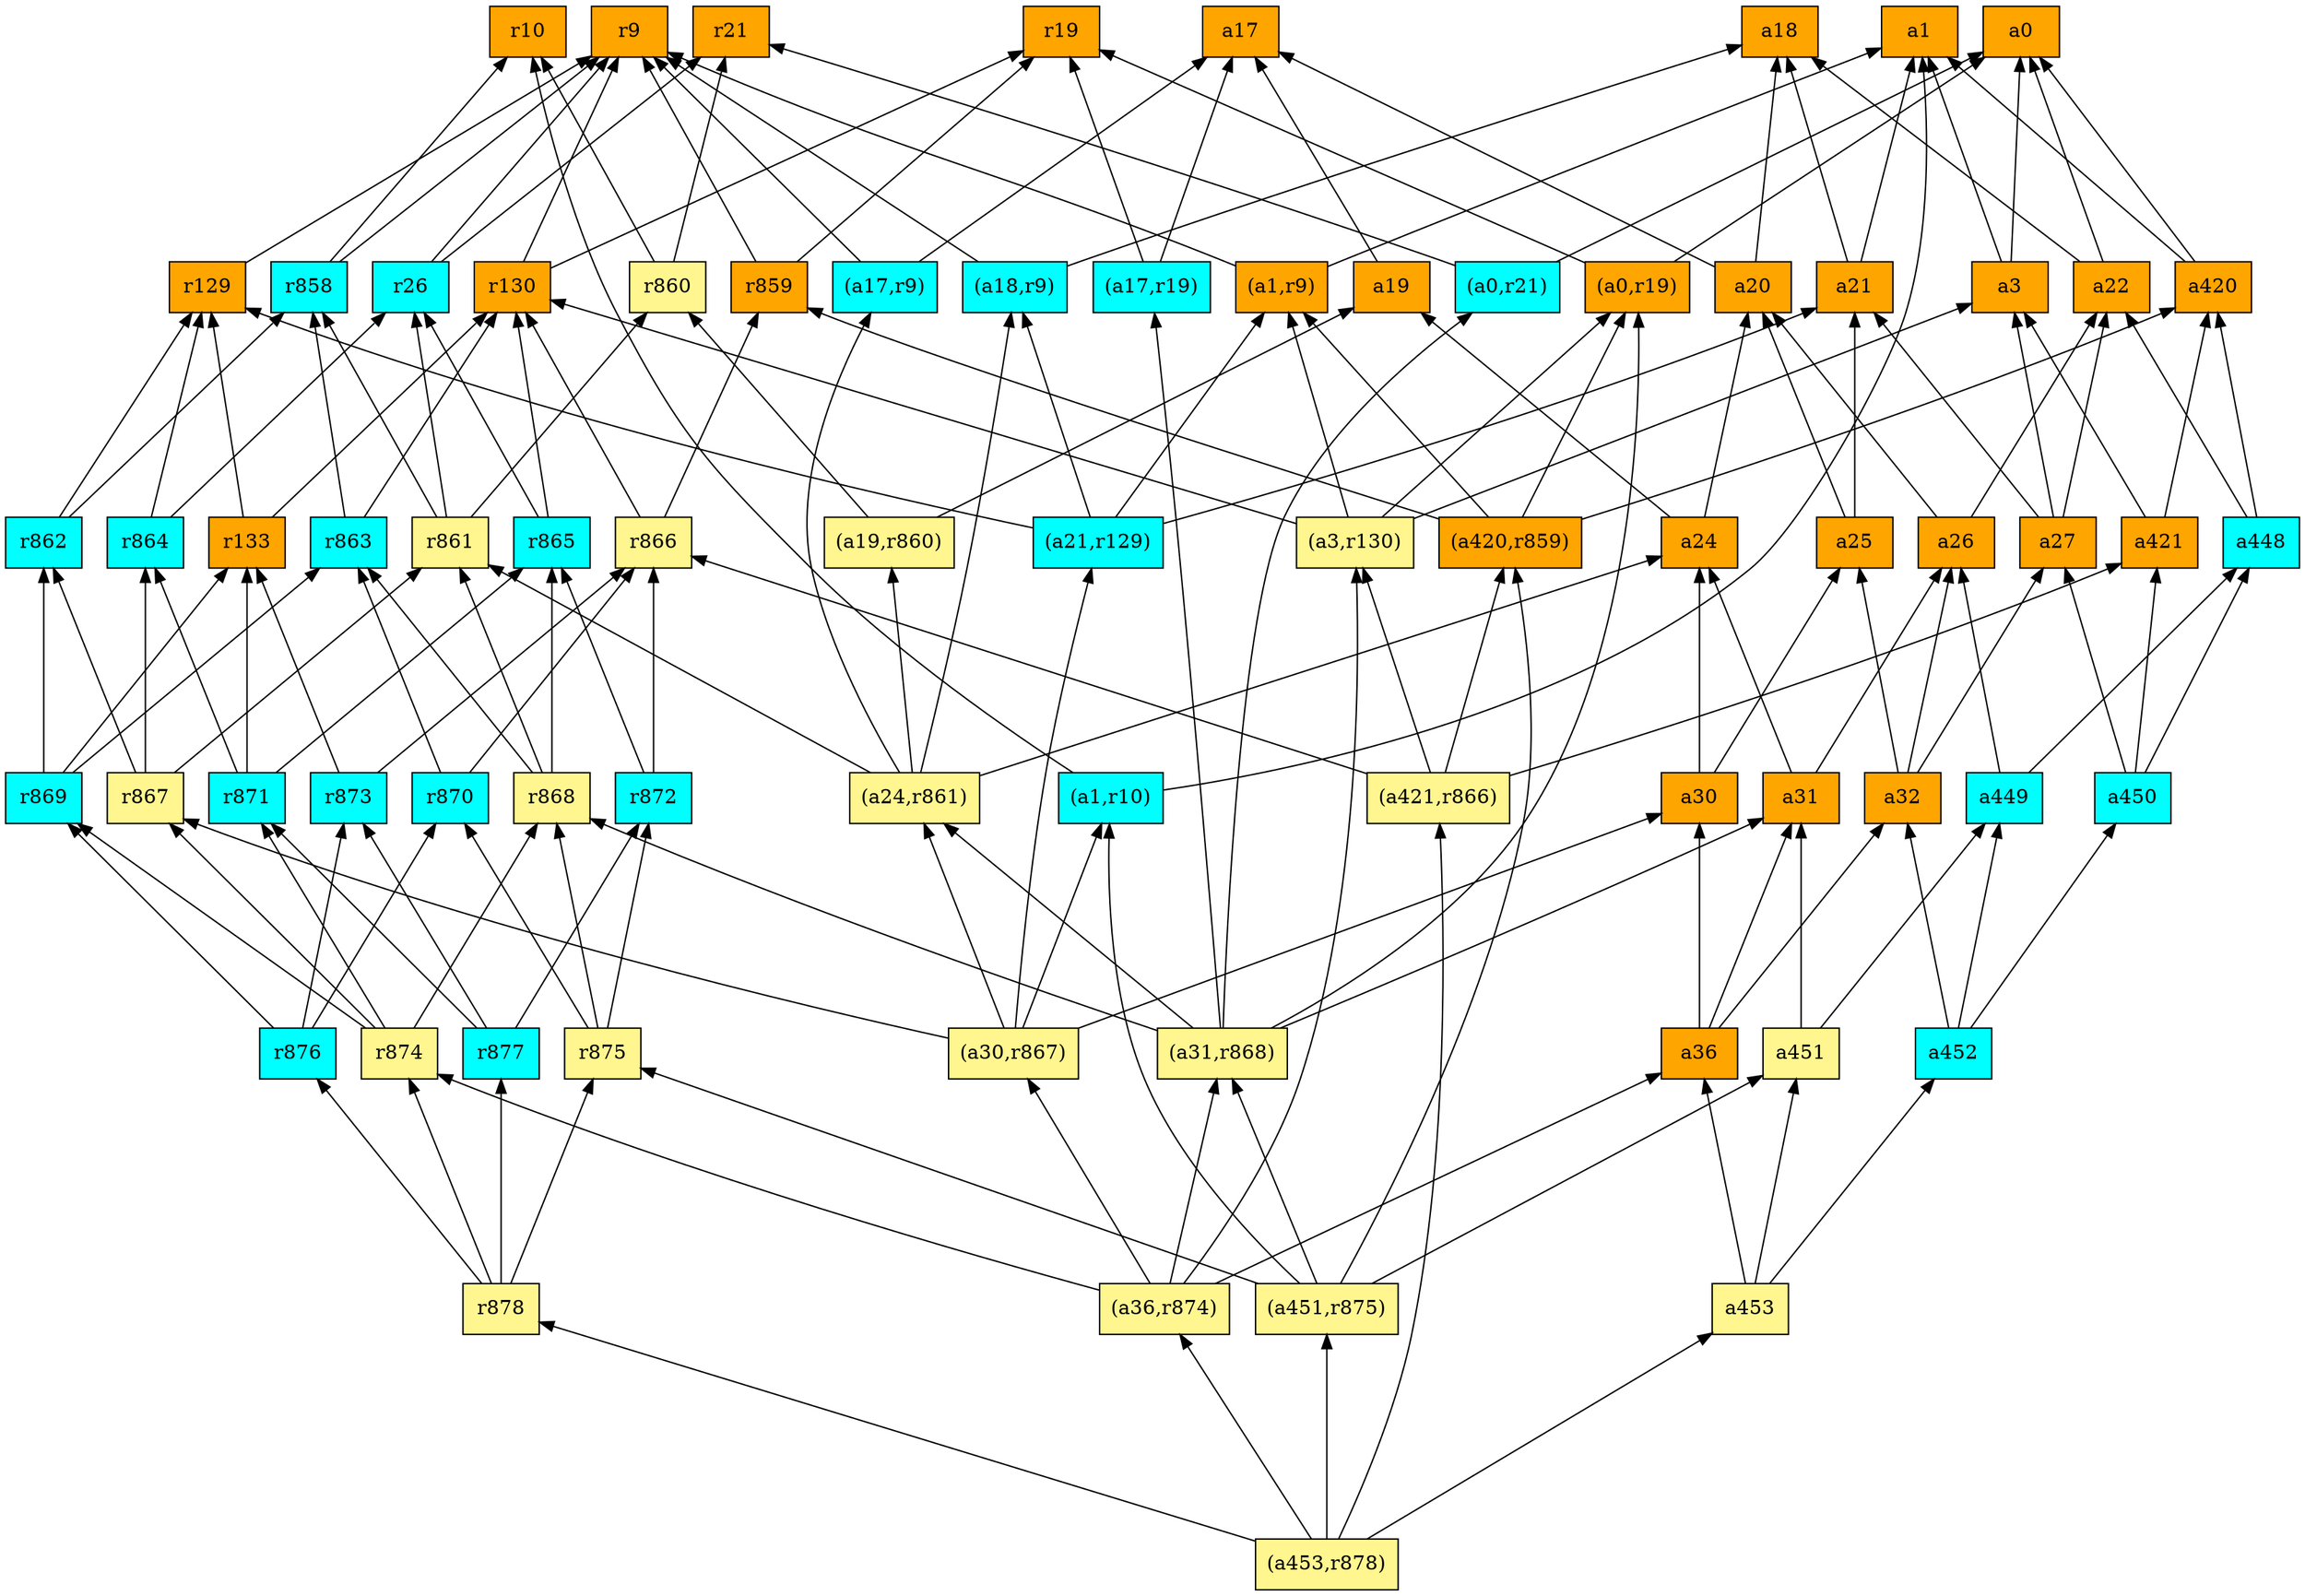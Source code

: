 digraph G {
rankdir=BT;ranksep="2.0";
"(a1,r9)" [shape=record,fillcolor=orange,style=filled,label="{(a1,r9)}"];
"r878" [shape=record,fillcolor=khaki1,style=filled,label="{r878}"];
"a32" [shape=record,fillcolor=orange,style=filled,label="{a32}"];
"a450" [shape=record,fillcolor=cyan,style=filled,label="{a450}"];
"r872" [shape=record,fillcolor=cyan,style=filled,label="{r872}"];
"r863" [shape=record,fillcolor=cyan,style=filled,label="{r863}"];
"r862" [shape=record,fillcolor=cyan,style=filled,label="{r862}"];
"a20" [shape=record,fillcolor=orange,style=filled,label="{a20}"];
"r21" [shape=record,fillcolor=orange,style=filled,label="{r21}"];
"a26" [shape=record,fillcolor=orange,style=filled,label="{a26}"];
"(a31,r868)" [shape=record,fillcolor=khaki1,style=filled,label="{(a31,r868)}"];
"a451" [shape=record,fillcolor=khaki1,style=filled,label="{a451}"];
"(a1,r10)" [shape=record,fillcolor=cyan,style=filled,label="{(a1,r10)}"];
"r860" [shape=record,fillcolor=khaki1,style=filled,label="{r860}"];
"r130" [shape=record,fillcolor=orange,style=filled,label="{r130}"];
"(a30,r867)" [shape=record,fillcolor=khaki1,style=filled,label="{(a30,r867)}"];
"(a0,r21)" [shape=record,fillcolor=cyan,style=filled,label="{(a0,r21)}"];
"a17" [shape=record,fillcolor=orange,style=filled,label="{a17}"];
"r865" [shape=record,fillcolor=cyan,style=filled,label="{r865}"];
"a25" [shape=record,fillcolor=orange,style=filled,label="{a25}"];
"a24" [shape=record,fillcolor=orange,style=filled,label="{a24}"];
"(a421,r866)" [shape=record,fillcolor=khaki1,style=filled,label="{(a421,r866)}"];
"r864" [shape=record,fillcolor=cyan,style=filled,label="{r864}"];
"(a453,r878)" [shape=record,fillcolor=khaki1,style=filled,label="{(a453,r878)}"];
"r871" [shape=record,fillcolor=cyan,style=filled,label="{r871}"];
"a22" [shape=record,fillcolor=orange,style=filled,label="{a22}"];
"a420" [shape=record,fillcolor=orange,style=filled,label="{a420}"];
"(a17,r9)" [shape=record,fillcolor=cyan,style=filled,label="{(a17,r9)}"];
"(a3,r130)" [shape=record,fillcolor=khaki1,style=filled,label="{(a3,r130)}"];
"r19" [shape=record,fillcolor=orange,style=filled,label="{r19}"];
"r877" [shape=record,fillcolor=cyan,style=filled,label="{r877}"];
"a448" [shape=record,fillcolor=cyan,style=filled,label="{a448}"];
"r869" [shape=record,fillcolor=cyan,style=filled,label="{r869}"];
"a19" [shape=record,fillcolor=orange,style=filled,label="{a19}"];
"r876" [shape=record,fillcolor=cyan,style=filled,label="{r876}"];
"a27" [shape=record,fillcolor=orange,style=filled,label="{a27}"];
"(a18,r9)" [shape=record,fillcolor=cyan,style=filled,label="{(a18,r9)}"];
"a30" [shape=record,fillcolor=orange,style=filled,label="{a30}"];
"r859" [shape=record,fillcolor=orange,style=filled,label="{r859}"];
"r10" [shape=record,fillcolor=orange,style=filled,label="{r10}"];
"a449" [shape=record,fillcolor=cyan,style=filled,label="{a449}"];
"a36" [shape=record,fillcolor=orange,style=filled,label="{a36}"];
"(a17,r19)" [shape=record,fillcolor=cyan,style=filled,label="{(a17,r19)}"];
"(a21,r129)" [shape=record,fillcolor=cyan,style=filled,label="{(a21,r129)}"];
"a3" [shape=record,fillcolor=orange,style=filled,label="{a3}"];
"r866" [shape=record,fillcolor=khaki1,style=filled,label="{r866}"];
"r9" [shape=record,fillcolor=orange,style=filled,label="{r9}"];
"a21" [shape=record,fillcolor=orange,style=filled,label="{a21}"];
"a31" [shape=record,fillcolor=orange,style=filled,label="{a31}"];
"r867" [shape=record,fillcolor=khaki1,style=filled,label="{r867}"];
"a453" [shape=record,fillcolor=khaki1,style=filled,label="{a453}"];
"r870" [shape=record,fillcolor=cyan,style=filled,label="{r870}"];
"(a24,r861)" [shape=record,fillcolor=khaki1,style=filled,label="{(a24,r861)}"];
"(a19,r860)" [shape=record,fillcolor=khaki1,style=filled,label="{(a19,r860)}"];
"(a451,r875)" [shape=record,fillcolor=khaki1,style=filled,label="{(a451,r875)}"];
"r129" [shape=record,fillcolor=orange,style=filled,label="{r129}"];
"r861" [shape=record,fillcolor=khaki1,style=filled,label="{r861}"];
"r858" [shape=record,fillcolor=cyan,style=filled,label="{r858}"];
"r875" [shape=record,fillcolor=khaki1,style=filled,label="{r875}"];
"a18" [shape=record,fillcolor=orange,style=filled,label="{a18}"];
"(a36,r874)" [shape=record,fillcolor=khaki1,style=filled,label="{(a36,r874)}"];
"r26" [shape=record,fillcolor=cyan,style=filled,label="{r26}"];
"(a420,r859)" [shape=record,fillcolor=orange,style=filled,label="{(a420,r859)}"];
"r874" [shape=record,fillcolor=khaki1,style=filled,label="{r874}"];
"a1" [shape=record,fillcolor=orange,style=filled,label="{a1}"];
"a421" [shape=record,fillcolor=orange,style=filled,label="{a421}"];
"(a0,r19)" [shape=record,fillcolor=orange,style=filled,label="{(a0,r19)}"];
"r873" [shape=record,fillcolor=cyan,style=filled,label="{r873}"];
"r868" [shape=record,fillcolor=khaki1,style=filled,label="{r868}"];
"a0" [shape=record,fillcolor=orange,style=filled,label="{a0}"];
"r133" [shape=record,fillcolor=orange,style=filled,label="{r133}"];
"a452" [shape=record,fillcolor=cyan,style=filled,label="{a452}"];
"(a1,r9)" -> "r9"
"(a1,r9)" -> "a1"
"r878" -> "r875"
"r878" -> "r874"
"r878" -> "r877"
"r878" -> "r876"
"a32" -> "a25"
"a32" -> "a27"
"a32" -> "a26"
"a450" -> "a421"
"a450" -> "a448"
"a450" -> "a27"
"r872" -> "r866"
"r872" -> "r865"
"r863" -> "r130"
"r863" -> "r858"
"r862" -> "r129"
"r862" -> "r858"
"a20" -> "a18"
"a20" -> "a17"
"a26" -> "a20"
"a26" -> "a22"
"(a31,r868)" -> "(a0,r19)"
"(a31,r868)" -> "(a17,r19)"
"(a31,r868)" -> "(a0,r21)"
"(a31,r868)" -> "(a24,r861)"
"(a31,r868)" -> "r868"
"(a31,r868)" -> "a31"
"a451" -> "a31"
"a451" -> "a449"
"(a1,r10)" -> "a1"
"(a1,r10)" -> "r10"
"r860" -> "r21"
"r860" -> "r10"
"r130" -> "r9"
"r130" -> "r19"
"(a30,r867)" -> "r867"
"(a30,r867)" -> "(a21,r129)"
"(a30,r867)" -> "(a1,r10)"
"(a30,r867)" -> "(a24,r861)"
"(a30,r867)" -> "a30"
"(a0,r21)" -> "a0"
"(a0,r21)" -> "r21"
"r865" -> "r130"
"r865" -> "r26"
"a25" -> "a20"
"a25" -> "a21"
"a24" -> "a19"
"a24" -> "a20"
"(a421,r866)" -> "a421"
"(a421,r866)" -> "(a3,r130)"
"(a421,r866)" -> "r866"
"(a421,r866)" -> "(a420,r859)"
"r864" -> "r129"
"r864" -> "r26"
"(a453,r878)" -> "r878"
"(a453,r878)" -> "a453"
"(a453,r878)" -> "(a451,r875)"
"(a453,r878)" -> "(a36,r874)"
"(a453,r878)" -> "(a421,r866)"
"r871" -> "r865"
"r871" -> "r864"
"r871" -> "r133"
"a22" -> "a0"
"a22" -> "a18"
"a420" -> "a1"
"a420" -> "a0"
"(a17,r9)" -> "r9"
"(a17,r9)" -> "a17"
"(a3,r130)" -> "r130"
"(a3,r130)" -> "(a1,r9)"
"(a3,r130)" -> "a3"
"(a3,r130)" -> "(a0,r19)"
"r877" -> "r873"
"r877" -> "r872"
"r877" -> "r871"
"a448" -> "a420"
"a448" -> "a22"
"r869" -> "r133"
"r869" -> "r863"
"r869" -> "r862"
"a19" -> "a17"
"r876" -> "r870"
"r876" -> "r869"
"r876" -> "r873"
"a27" -> "a3"
"a27" -> "a21"
"a27" -> "a22"
"(a18,r9)" -> "r9"
"(a18,r9)" -> "a18"
"a30" -> "a25"
"a30" -> "a24"
"r859" -> "r9"
"r859" -> "r19"
"a449" -> "a26"
"a449" -> "a448"
"a36" -> "a32"
"a36" -> "a30"
"a36" -> "a31"
"(a17,r19)" -> "r19"
"(a17,r19)" -> "a17"
"(a21,r129)" -> "(a1,r9)"
"(a21,r129)" -> "r129"
"(a21,r129)" -> "a21"
"(a21,r129)" -> "(a18,r9)"
"a3" -> "a1"
"a3" -> "a0"
"r866" -> "r130"
"r866" -> "r859"
"a21" -> "a1"
"a21" -> "a18"
"a31" -> "a26"
"a31" -> "a24"
"r867" -> "r861"
"r867" -> "r864"
"r867" -> "r862"
"a453" -> "a36"
"a453" -> "a451"
"a453" -> "a452"
"r870" -> "r866"
"r870" -> "r863"
"(a24,r861)" -> "(a17,r9)"
"(a24,r861)" -> "r861"
"(a24,r861)" -> "a24"
"(a24,r861)" -> "(a18,r9)"
"(a24,r861)" -> "(a19,r860)"
"(a19,r860)" -> "a19"
"(a19,r860)" -> "r860"
"(a451,r875)" -> "(a31,r868)"
"(a451,r875)" -> "a451"
"(a451,r875)" -> "r875"
"(a451,r875)" -> "(a1,r10)"
"(a451,r875)" -> "(a420,r859)"
"r129" -> "r9"
"r861" -> "r26"
"r861" -> "r858"
"r861" -> "r860"
"r858" -> "r9"
"r858" -> "r10"
"r875" -> "r870"
"r875" -> "r872"
"r875" -> "r868"
"(a36,r874)" -> "r874"
"(a36,r874)" -> "(a30,r867)"
"(a36,r874)" -> "a36"
"(a36,r874)" -> "(a3,r130)"
"(a36,r874)" -> "(a31,r868)"
"r26" -> "r9"
"r26" -> "r21"
"(a420,r859)" -> "(a1,r9)"
"(a420,r859)" -> "a420"
"(a420,r859)" -> "(a0,r19)"
"(a420,r859)" -> "r859"
"r874" -> "r867"
"r874" -> "r871"
"r874" -> "r869"
"r874" -> "r868"
"a421" -> "a420"
"a421" -> "a3"
"(a0,r19)" -> "a0"
"(a0,r19)" -> "r19"
"r873" -> "r866"
"r873" -> "r133"
"r868" -> "r861"
"r868" -> "r863"
"r868" -> "r865"
"r133" -> "r130"
"r133" -> "r129"
"a452" -> "a32"
"a452" -> "a450"
"a452" -> "a449"
}